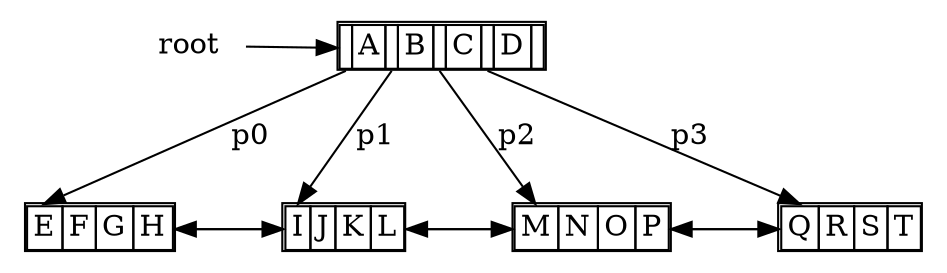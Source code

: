 digraph G
{
    splines=false
    "block0"
    [
        shape = none
        label = <<table border="1" cellborder="1" cellspacing="0">
                    <tr>
                        <td port="connector0"></td>
                        <td port="key0">A</td>
                        <td port="connector1"></td>
                        <td port="key1">B</td>
                        <td port="connector2"></td>
                        <td port="key2">C</td>
                        <td port="connector3"></td>
                        <td port="key3">D</td>
                        <td port="connector4"></td>
                    </tr>
                </table>>
    ]
    "block1"
    [
        shape = none
        label = <<table border="1" cellborder="1" cellspacing="0">
                    <tr>
                        <td port="key0">E</td>
                        <td port="key1">F</td>
                        <td port="key2">G</td>
                        <td port="key3">H</td>
                    </tr>
                </table>>
    ]
    "block2"
    [
        shape = none
        label = <<table border="1" cellborder="1" cellspacing="0">
                    <tr>
                        <td port="key0">I</td>
                        <td port="key1">J</td>
                        <td port="key2">K</td>
                        <td port="key3">L</td>
                    </tr>
                </table>>
    ]
    "block3"
    [
        shape = none
        label = <<table border="1" cellborder="1" cellspacing="0">
                    <tr>
                        <td port="key0">M</td>
                        <td port="key1">N</td>
                        <td port="key2">O</td>
                        <td port="key3">P</td>
                    </tr>
                </table>>
    ]
    "block4"
    [
        shape = none
        label = <<table border="1" cellborder="1" cellspacing="0">
                    <tr>
                        <td port="key0">Q</td>
                        <td port="key1">R</td>
                        <td port="key2">S</td>
                        <td port="key3">T</td>
                    </tr>
                </table>>
    ]

    "root" [ shape = none label="root" ]
    "root" -> "block0":"connector0"

    "block0":"connector0" -> "block1":"key0" [label="p0"]
    "block0":"connector1" -> "block2":"key0" [label="p1"]
    "block0":"connector2" -> "block3":"key0" [label="p2"]
    "block0":"connector3" -> "block4":"key0" [label="p3"]

    "block1":"key3" -> "block2":"key0"
    "block2":"key0" -> "block1":"key3"
    "block2":"key3" -> "block3":"key0"
    "block3":"key0" -> "block2":"key3"
    "block3":"key3" -> "block4":"key0"
    "block4":"key0" -> "block3":"key3"

    {rank=min; "root" "block0"}
    {rank=same; "block1" "block2" "block3" "block4"}
}
